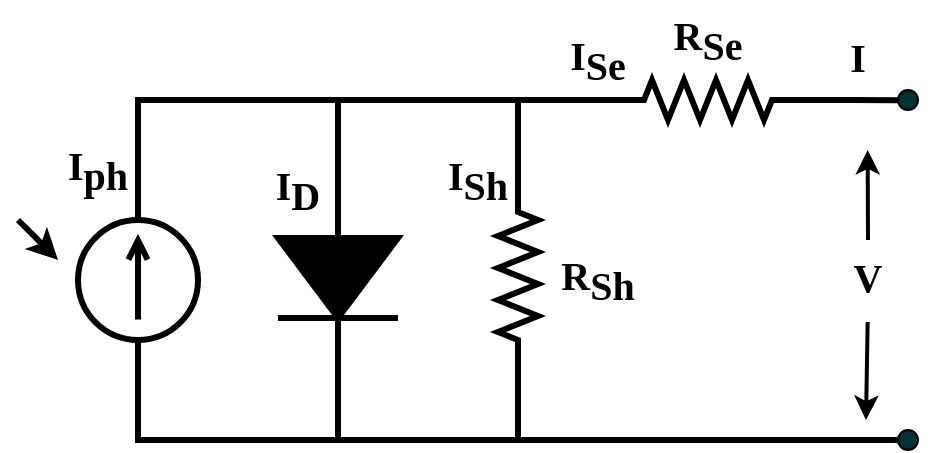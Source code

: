 <mxfile version="24.7.7">
  <diagram name="Page-1" id="H8Ydm73rRAzKJuo1vf3U">
    <mxGraphModel dx="755" dy="474" grid="1" gridSize="10" guides="1" tooltips="1" connect="1" arrows="1" fold="1" page="1" pageScale="1" pageWidth="850" pageHeight="1100" math="0" shadow="0">
      <root>
        <mxCell id="0" />
        <mxCell id="1" parent="0" />
        <mxCell id="qP-ptkdwz3GpzIyoI9f6-21" style="edgeStyle=orthogonalEdgeStyle;rounded=0;orthogonalLoop=1;jettySize=auto;html=1;exitX=1;exitY=0.5;exitDx=0;exitDy=0;exitPerimeter=0;endArrow=none;endFill=0;strokeWidth=3;fontSize=20;" edge="1" parent="1" source="qP-ptkdwz3GpzIyoI9f6-12">
          <mxGeometry relative="1" as="geometry">
            <mxPoint x="570" y="190.167" as="targetPoint" />
          </mxGeometry>
        </mxCell>
        <mxCell id="qP-ptkdwz3GpzIyoI9f6-12" value="" style="pointerEvents=1;verticalLabelPosition=bottom;shadow=0;dashed=0;align=center;html=1;verticalAlign=top;shape=mxgraph.electrical.resistors.resistor_2;strokeWidth=3;fontSize=20;" vertex="1" parent="1">
          <mxGeometry x="425" y="180" width="100" height="20" as="geometry" />
        </mxCell>
        <mxCell id="qP-ptkdwz3GpzIyoI9f6-18" style="edgeStyle=orthogonalEdgeStyle;rounded=0;orthogonalLoop=1;jettySize=auto;html=1;exitX=0;exitY=0.5;exitDx=0;exitDy=0;exitPerimeter=0;endArrow=none;endFill=0;strokeWidth=3;fontSize=20;" edge="1" parent="1" source="qP-ptkdwz3GpzIyoI9f6-13">
          <mxGeometry relative="1" as="geometry">
            <mxPoint x="380" y="190" as="targetPoint" />
          </mxGeometry>
        </mxCell>
        <mxCell id="qP-ptkdwz3GpzIyoI9f6-23" style="edgeStyle=orthogonalEdgeStyle;rounded=0;orthogonalLoop=1;jettySize=auto;html=1;exitX=1;exitY=0.5;exitDx=0;exitDy=0;exitPerimeter=0;endArrow=none;endFill=0;strokeWidth=3;fontSize=20;" edge="1" parent="1" source="qP-ptkdwz3GpzIyoI9f6-13">
          <mxGeometry relative="1" as="geometry">
            <mxPoint x="380" y="360" as="targetPoint" />
          </mxGeometry>
        </mxCell>
        <mxCell id="qP-ptkdwz3GpzIyoI9f6-13" value="" style="pointerEvents=1;verticalLabelPosition=bottom;shadow=0;dashed=0;align=center;html=1;verticalAlign=top;shape=mxgraph.electrical.resistors.resistor_2;direction=south;strokeWidth=3;fontSize=20;" vertex="1" parent="1">
          <mxGeometry x="370" y="228" width="20" height="100" as="geometry" />
        </mxCell>
        <mxCell id="qP-ptkdwz3GpzIyoI9f6-17" style="edgeStyle=orthogonalEdgeStyle;rounded=0;orthogonalLoop=1;jettySize=auto;html=1;exitX=0;exitY=0.5;exitDx=0;exitDy=0;exitPerimeter=0;endArrow=none;endFill=0;startArrow=none;startFill=0;strokeWidth=3;fontSize=20;" edge="1" parent="1" source="qP-ptkdwz3GpzIyoI9f6-14">
          <mxGeometry relative="1" as="geometry">
            <mxPoint x="290" y="190" as="targetPoint" />
          </mxGeometry>
        </mxCell>
        <mxCell id="qP-ptkdwz3GpzIyoI9f6-22" style="edgeStyle=orthogonalEdgeStyle;rounded=0;orthogonalLoop=1;jettySize=auto;html=1;exitX=1;exitY=0.5;exitDx=0;exitDy=0;exitPerimeter=0;endArrow=none;endFill=0;strokeWidth=3;fontSize=20;" edge="1" parent="1" source="qP-ptkdwz3GpzIyoI9f6-14">
          <mxGeometry relative="1" as="geometry">
            <mxPoint x="290" y="360" as="targetPoint" />
          </mxGeometry>
        </mxCell>
        <mxCell id="qP-ptkdwz3GpzIyoI9f6-14" value="" style="pointerEvents=1;fillColor=strokeColor;verticalLabelPosition=bottom;shadow=0;dashed=0;align=center;html=1;verticalAlign=top;shape=mxgraph.electrical.diodes.diode;direction=south;strokeWidth=3;fontSize=20;" vertex="1" parent="1">
          <mxGeometry x="260" y="229" width="60" height="100" as="geometry" />
        </mxCell>
        <mxCell id="qP-ptkdwz3GpzIyoI9f6-20" style="edgeStyle=orthogonalEdgeStyle;rounded=0;orthogonalLoop=1;jettySize=auto;html=1;exitX=0;exitY=0.5;exitDx=0;exitDy=0;exitPerimeter=0;endArrow=none;endFill=0;strokeWidth=3;fontSize=20;" edge="1" parent="1" source="qP-ptkdwz3GpzIyoI9f6-15">
          <mxGeometry relative="1" as="geometry">
            <mxPoint x="571" y="360" as="targetPoint" />
            <Array as="points">
              <mxPoint x="190" y="360" />
              <mxPoint x="571" y="360" />
            </Array>
          </mxGeometry>
        </mxCell>
        <mxCell id="qP-ptkdwz3GpzIyoI9f6-15" value="" style="pointerEvents=1;verticalLabelPosition=bottom;shadow=0;dashed=0;align=center;html=1;verticalAlign=top;shape=mxgraph.electrical.signal_sources.source;aspect=fixed;points=[[0.5,0,0],[1,0.5,0],[0.5,1,0],[0,0.5,0]];elSignalType=dc1;direction=north;strokeWidth=3;fontSize=20;" vertex="1" parent="1">
          <mxGeometry x="160" y="250" width="60" height="60" as="geometry" />
        </mxCell>
        <mxCell id="qP-ptkdwz3GpzIyoI9f6-16" style="edgeStyle=orthogonalEdgeStyle;rounded=0;orthogonalLoop=1;jettySize=auto;html=1;exitX=1;exitY=0.5;exitDx=0;exitDy=0;exitPerimeter=0;entryX=0;entryY=0.5;entryDx=0;entryDy=0;entryPerimeter=0;endArrow=none;endFill=0;strokeWidth=3;fontSize=20;" edge="1" parent="1" source="qP-ptkdwz3GpzIyoI9f6-15" target="qP-ptkdwz3GpzIyoI9f6-12">
          <mxGeometry relative="1" as="geometry" />
        </mxCell>
        <mxCell id="qP-ptkdwz3GpzIyoI9f6-24" value="&lt;font style=&quot;font-size: 20px;&quot; face=&quot;Times New Roman&quot;&gt;&lt;b style=&quot;font-size: 20px;&quot;&gt;I&lt;sub style=&quot;font-size: 20px;&quot;&gt;ph&lt;/sub&gt;&lt;/b&gt;&lt;/font&gt;" style="text;strokeColor=none;align=center;fillColor=none;html=1;verticalAlign=middle;whiteSpace=wrap;rounded=0;fontSize=20;" vertex="1" parent="1">
          <mxGeometry x="140" y="210" width="60" height="30" as="geometry" />
        </mxCell>
        <mxCell id="qP-ptkdwz3GpzIyoI9f6-25" value="&lt;font style=&quot;font-size: 20px;&quot; face=&quot;Times New Roman&quot;&gt;&lt;b style=&quot;font-size: 20px;&quot;&gt;I&lt;sub style=&quot;font-size: 20px;&quot;&gt;D&lt;/sub&gt;&lt;/b&gt;&lt;/font&gt;" style="text;strokeColor=none;align=center;fillColor=none;html=1;verticalAlign=middle;whiteSpace=wrap;rounded=0;fontSize=20;" vertex="1" parent="1">
          <mxGeometry x="240" y="215" width="60" height="40" as="geometry" />
        </mxCell>
        <mxCell id="qP-ptkdwz3GpzIyoI9f6-26" value="&lt;font style=&quot;font-size: 20px;&quot; face=&quot;Times New Roman&quot;&gt;&lt;b style=&quot;font-size: 20px;&quot;&gt;I&lt;sub style=&quot;font-size: 20px;&quot;&gt;Se&lt;/sub&gt;&lt;/b&gt;&lt;/font&gt;" style="text;strokeColor=none;align=center;fillColor=none;html=1;verticalAlign=middle;whiteSpace=wrap;rounded=0;fontSize=20;" vertex="1" parent="1">
          <mxGeometry x="390" y="150" width="60" height="40" as="geometry" />
        </mxCell>
        <mxCell id="qP-ptkdwz3GpzIyoI9f6-27" value="&lt;font style=&quot;font-size: 20px;&quot; face=&quot;Times New Roman&quot;&gt;&lt;b style=&quot;font-size: 20px;&quot;&gt;I&lt;sub style=&quot;font-size: 20px;&quot;&gt;Sh&lt;/sub&gt;&lt;/b&gt;&lt;/font&gt;" style="text;strokeColor=none;align=center;fillColor=none;html=1;verticalAlign=middle;whiteSpace=wrap;rounded=0;fontSize=20;" vertex="1" parent="1">
          <mxGeometry x="330" y="210" width="60" height="40" as="geometry" />
        </mxCell>
        <mxCell id="qP-ptkdwz3GpzIyoI9f6-28" value="&lt;font style=&quot;font-size: 20px;&quot; face=&quot;Times New Roman&quot;&gt;&lt;b style=&quot;font-size: 20px;&quot;&gt;R&lt;sub style=&quot;font-size: 20px;&quot;&gt;Se&lt;/sub&gt;&lt;/b&gt;&lt;/font&gt;" style="text;strokeColor=none;align=center;fillColor=none;html=1;verticalAlign=middle;whiteSpace=wrap;rounded=0;fontSize=20;" vertex="1" parent="1">
          <mxGeometry x="445" y="140" width="60" height="40" as="geometry" />
        </mxCell>
        <mxCell id="qP-ptkdwz3GpzIyoI9f6-29" value="&lt;font style=&quot;font-size: 20px;&quot; face=&quot;Times New Roman&quot;&gt;&lt;b style=&quot;font-size: 20px;&quot;&gt;R&lt;sub style=&quot;font-size: 20px;&quot;&gt;Sh&lt;/sub&gt;&lt;/b&gt;&lt;/font&gt;" style="text;strokeColor=none;align=center;fillColor=none;html=1;verticalAlign=middle;whiteSpace=wrap;rounded=0;fontSize=20;" vertex="1" parent="1">
          <mxGeometry x="390" y="260" width="60" height="40" as="geometry" />
        </mxCell>
        <mxCell id="qP-ptkdwz3GpzIyoI9f6-30" value="&lt;font face=&quot;Times New Roman&quot;&gt;&lt;b&gt;V&lt;/b&gt;&lt;/font&gt;" style="text;strokeColor=none;align=center;fillColor=none;html=1;verticalAlign=middle;whiteSpace=wrap;rounded=0;fontSize=20;" vertex="1" parent="1">
          <mxGeometry x="525" y="258" width="60" height="40" as="geometry" />
        </mxCell>
        <mxCell id="qP-ptkdwz3GpzIyoI9f6-31" value="&lt;font face=&quot;Times New Roman&quot;&gt;&lt;b&gt;I&lt;/b&gt;&lt;/font&gt;&lt;div&gt;&lt;font face=&quot;Times New Roman&quot;&gt;&lt;b&gt;&lt;br&gt;&lt;/b&gt;&lt;/font&gt;&lt;/div&gt;" style="text;strokeColor=none;align=center;fillColor=none;html=1;verticalAlign=middle;whiteSpace=wrap;rounded=0;fontSize=20;" vertex="1" parent="1">
          <mxGeometry x="520" y="160" width="60" height="40" as="geometry" />
        </mxCell>
        <mxCell id="qP-ptkdwz3GpzIyoI9f6-32" value="" style="edgeStyle=none;orthogonalLoop=1;jettySize=auto;html=1;rounded=0;exitX=0.597;exitY=1.075;exitDx=0;exitDy=0;exitPerimeter=0;strokeWidth=2;" edge="1" parent="1">
          <mxGeometry width="80" relative="1" as="geometry">
            <mxPoint x="554.82" y="301" as="sourcePoint" />
            <mxPoint x="554" y="350" as="targetPoint" />
            <Array as="points" />
          </mxGeometry>
        </mxCell>
        <mxCell id="qP-ptkdwz3GpzIyoI9f6-33" value="" style="edgeStyle=none;orthogonalLoop=1;jettySize=auto;html=1;rounded=0;strokeWidth=2;" edge="1" parent="1">
          <mxGeometry width="80" relative="1" as="geometry">
            <mxPoint x="555" y="260" as="sourcePoint" />
            <mxPoint x="554.82" y="215" as="targetPoint" />
            <Array as="points" />
          </mxGeometry>
        </mxCell>
        <mxCell id="qP-ptkdwz3GpzIyoI9f6-34" value="" style="ellipse;whiteSpace=wrap;html=1;aspect=fixed;fillStyle=solid;fillColor=#003333;" vertex="1" parent="1">
          <mxGeometry x="570" y="185" width="10" height="10" as="geometry" />
        </mxCell>
        <mxCell id="qP-ptkdwz3GpzIyoI9f6-36" value="" style="ellipse;whiteSpace=wrap;html=1;aspect=fixed;fillStyle=solid;fillColor=#003333;" vertex="1" parent="1">
          <mxGeometry x="570" y="355" width="10" height="10" as="geometry" />
        </mxCell>
        <mxCell id="qP-ptkdwz3GpzIyoI9f6-42" value="" style="shape=image;html=1;verticalAlign=top;verticalLabelPosition=bottom;labelBackgroundColor=#ffffff;imageAspect=0;aspect=fixed;image=https://cdn4.iconfinder.com/data/icons/ionicons/512/icon-minus-128.png" vertex="1" parent="1">
          <mxGeometry x="565" y="335" width="20" height="20" as="geometry" />
        </mxCell>
        <mxCell id="qP-ptkdwz3GpzIyoI9f6-43" value="" style="shape=image;html=1;verticalAlign=top;verticalLabelPosition=bottom;labelBackgroundColor=#ffffff;imageAspect=0;aspect=fixed;image=https://cdn4.iconfinder.com/data/icons/ionicons/512/icon-plus-round-128.png" vertex="1" parent="1">
          <mxGeometry x="562.5" y="200" width="25" height="25" as="geometry" />
        </mxCell>
        <mxCell id="qP-ptkdwz3GpzIyoI9f6-44" value="" style="endArrow=classic;html=1;rounded=0;strokeWidth=3;" edge="1" parent="1">
          <mxGeometry width="50" height="50" relative="1" as="geometry">
            <mxPoint x="130" y="250" as="sourcePoint" />
            <mxPoint x="150" y="270" as="targetPoint" />
          </mxGeometry>
        </mxCell>
      </root>
    </mxGraphModel>
  </diagram>
</mxfile>
